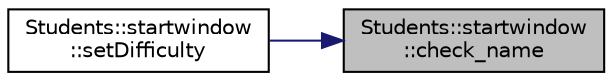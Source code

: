 digraph "Students::startwindow::check_name"
{
 // LATEX_PDF_SIZE
  edge [fontname="Helvetica",fontsize="10",labelfontname="Helvetica",labelfontsize="10"];
  node [fontname="Helvetica",fontsize="10",shape=record];
  rankdir="RL";
  Node1 [label="Students::startwindow\l::check_name",height=0.2,width=0.4,color="black", fillcolor="grey75", style="filled", fontcolor="black",tooltip="checks if playername contains illegal chars"];
  Node1 -> Node2 [dir="back",color="midnightblue",fontsize="10",style="solid",fontname="Helvetica"];
  Node2 [label="Students::startwindow\l::setDifficulty",height=0.2,width=0.4,color="black", fillcolor="white", style="filled",URL="$class_students_1_1startwindow.html#af389a9180d156f1221738063d7fd5128",tooltip=" "];
}
